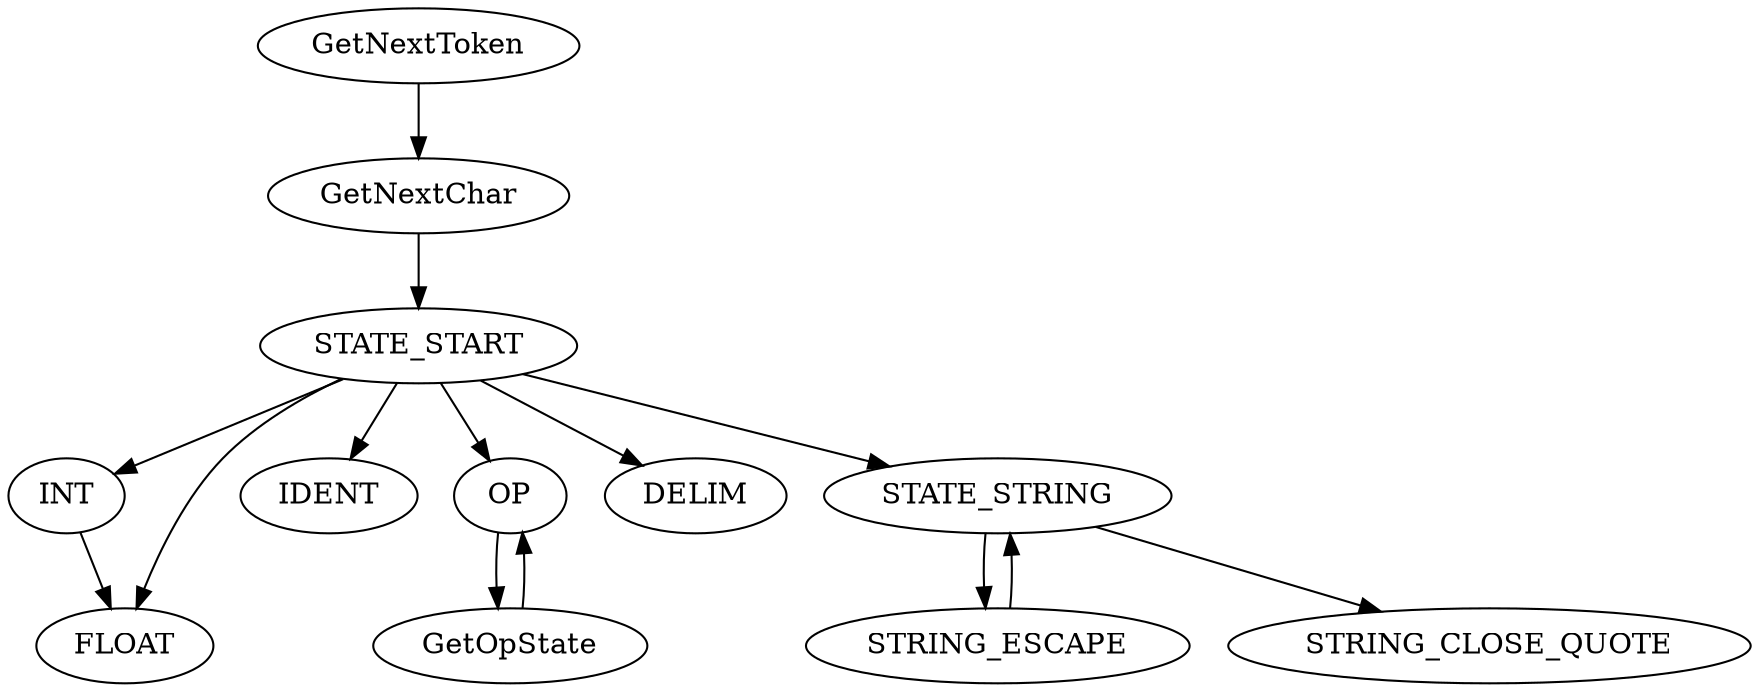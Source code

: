 digraph G{
	node1[label="GetNextToken"];
	node2[label="GetNextChar"];
	node3[label="STATE_START"];
	node4[label="INT"];
	node5[label="FLOAT"];
	node6[label="IDENT"];
	node7[label="OP"];
	node8[label="DELIM"];
	node9[label="STATE_STRING"];
	node10[label="STRING_ESCAPE"];
	node11[label="STRING_CLOSE_QUOTE"];
	node1->node2->node3->{node4;node5;node6;node7;node8;node9};
	node9->{node10;node11};

	node10->node9;
	node4->node5;

	node12[label="GetOpState"];
	node7->node12->node7;
}

